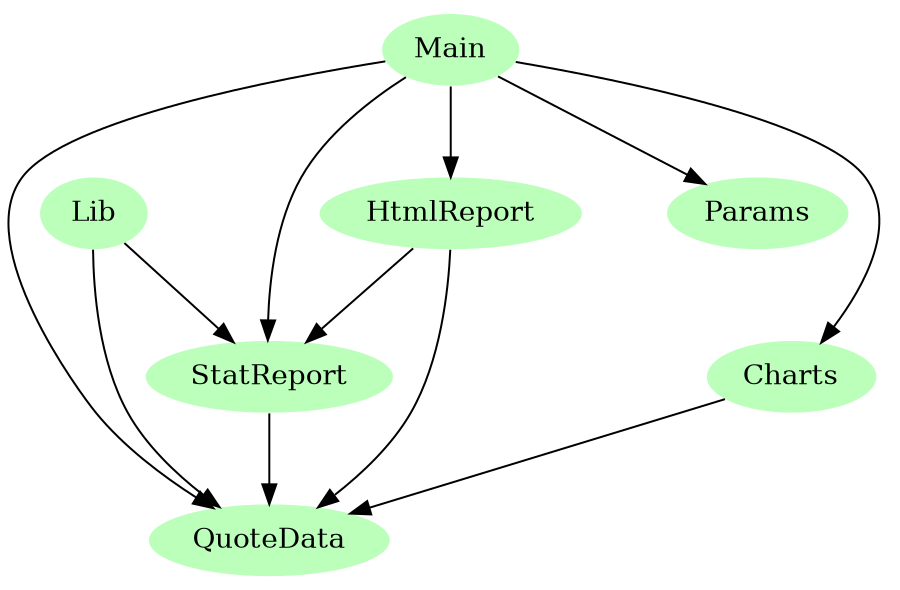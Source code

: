 digraph G {
size="6,4";
ratio="fill";
u0[label="Charts",style="filled",fillcolor="#bbffbb",penwidth="0"];
u1[label="QuoteData",style="filled",fillcolor="#bbffbb",penwidth="0"];
u2[label="HtmlReport",style="filled",fillcolor="#bbffbb",penwidth="0"];
u3[label="StatReport",style="filled",fillcolor="#bbffbb",penwidth="0"];
u4[label="Lib",style="filled",fillcolor="#bbffbb",penwidth="0"];
u5[label="Params",style="filled",fillcolor="#bbffbb",penwidth="0"];
u6[label="Main",style="filled",fillcolor="#bbffbb",penwidth="0"];
u0 -> u1;
u2 -> u1;
u2 -> u3;
u3 -> u1;
u4 -> u1;
u4 -> u3;
u6 -> u0;
u6 -> u1;
u6 -> u2;
u6 -> u3;
u6 -> u5;

}
